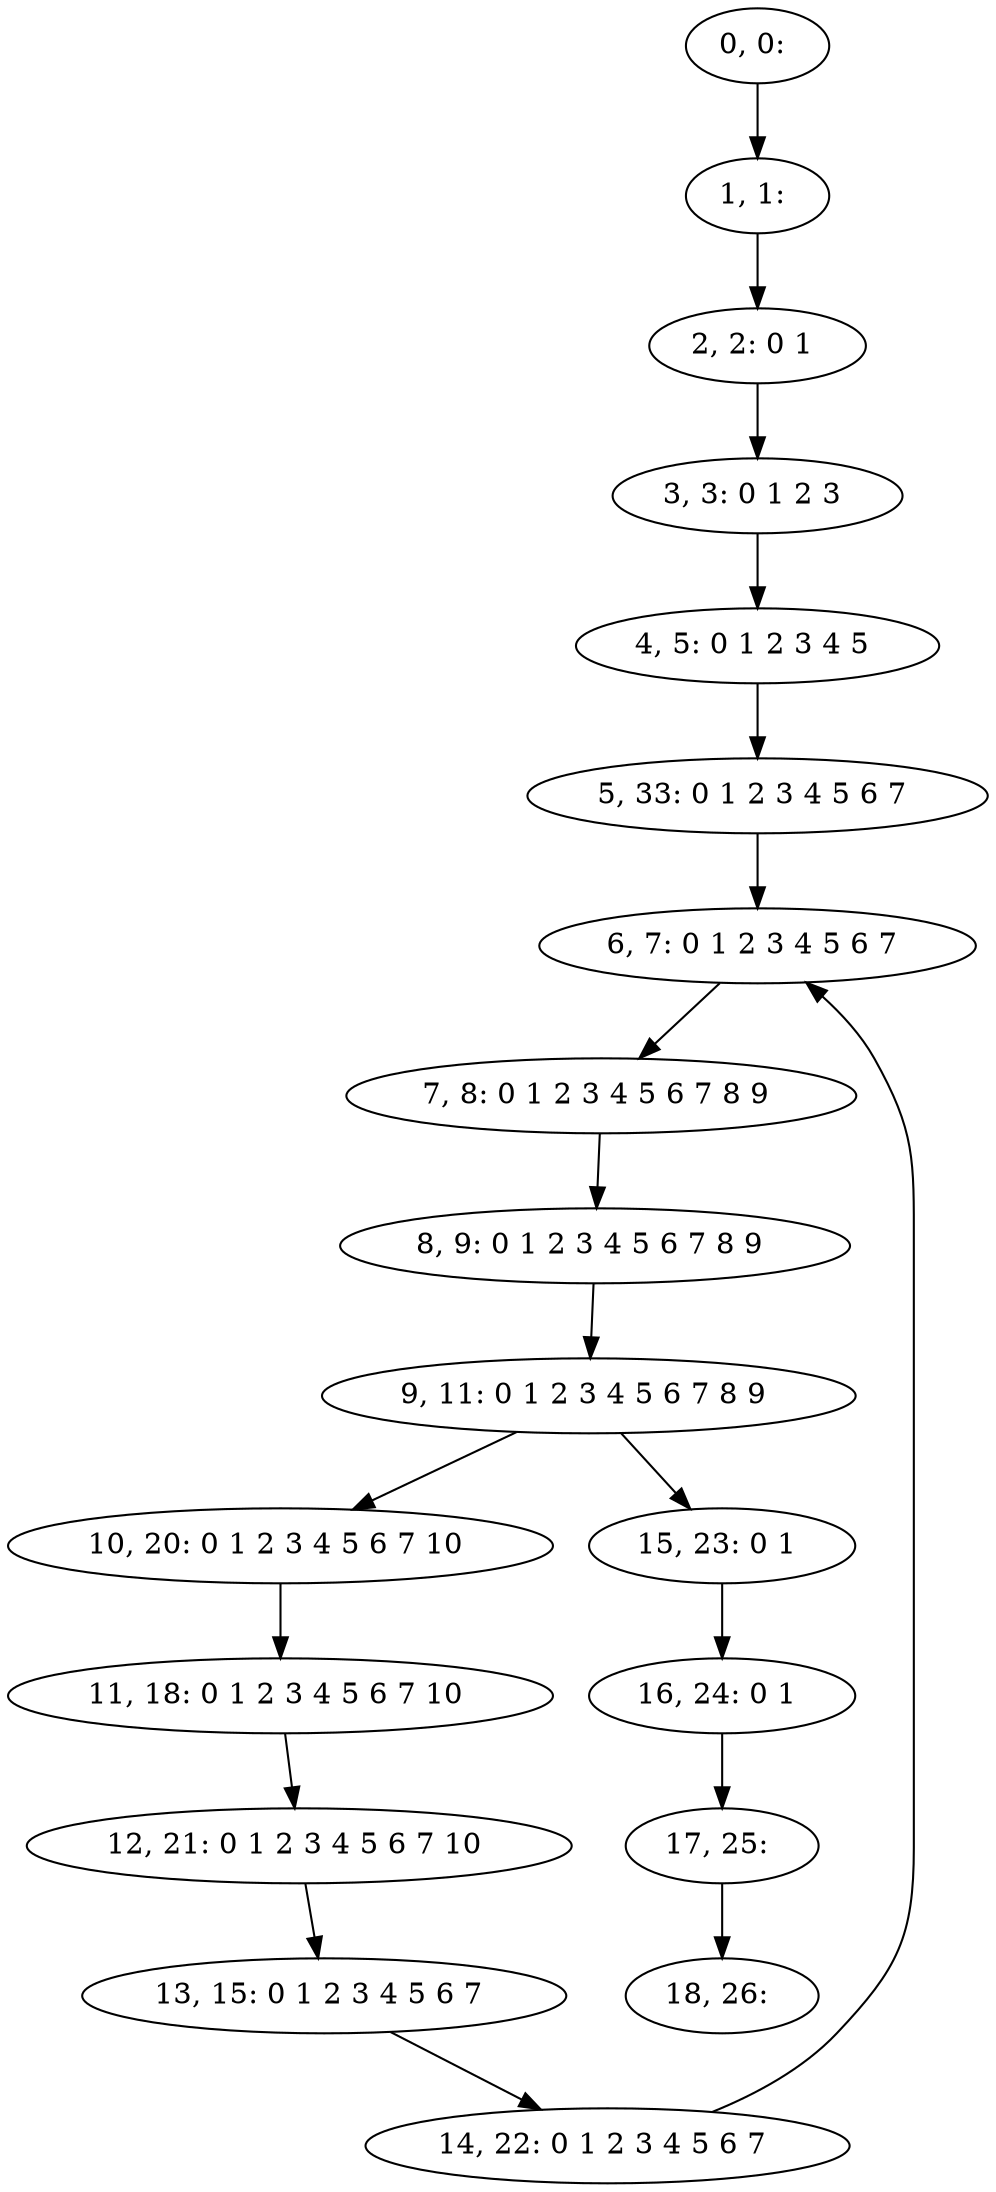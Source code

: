 digraph G {
0[label="0, 0: "];
1[label="1, 1: "];
2[label="2, 2: 0 1 "];
3[label="3, 3: 0 1 2 3 "];
4[label="4, 5: 0 1 2 3 4 5 "];
5[label="5, 33: 0 1 2 3 4 5 6 7 "];
6[label="6, 7: 0 1 2 3 4 5 6 7 "];
7[label="7, 8: 0 1 2 3 4 5 6 7 8 9 "];
8[label="8, 9: 0 1 2 3 4 5 6 7 8 9 "];
9[label="9, 11: 0 1 2 3 4 5 6 7 8 9 "];
10[label="10, 20: 0 1 2 3 4 5 6 7 10 "];
11[label="11, 18: 0 1 2 3 4 5 6 7 10 "];
12[label="12, 21: 0 1 2 3 4 5 6 7 10 "];
13[label="13, 15: 0 1 2 3 4 5 6 7 "];
14[label="14, 22: 0 1 2 3 4 5 6 7 "];
15[label="15, 23: 0 1 "];
16[label="16, 24: 0 1 "];
17[label="17, 25: "];
18[label="18, 26: "];
0->1 ;
1->2 ;
2->3 ;
3->4 ;
4->5 ;
5->6 ;
6->7 ;
7->8 ;
8->9 ;
9->10 ;
9->15 ;
10->11 ;
11->12 ;
12->13 ;
13->14 ;
14->6 ;
15->16 ;
16->17 ;
17->18 ;
}
